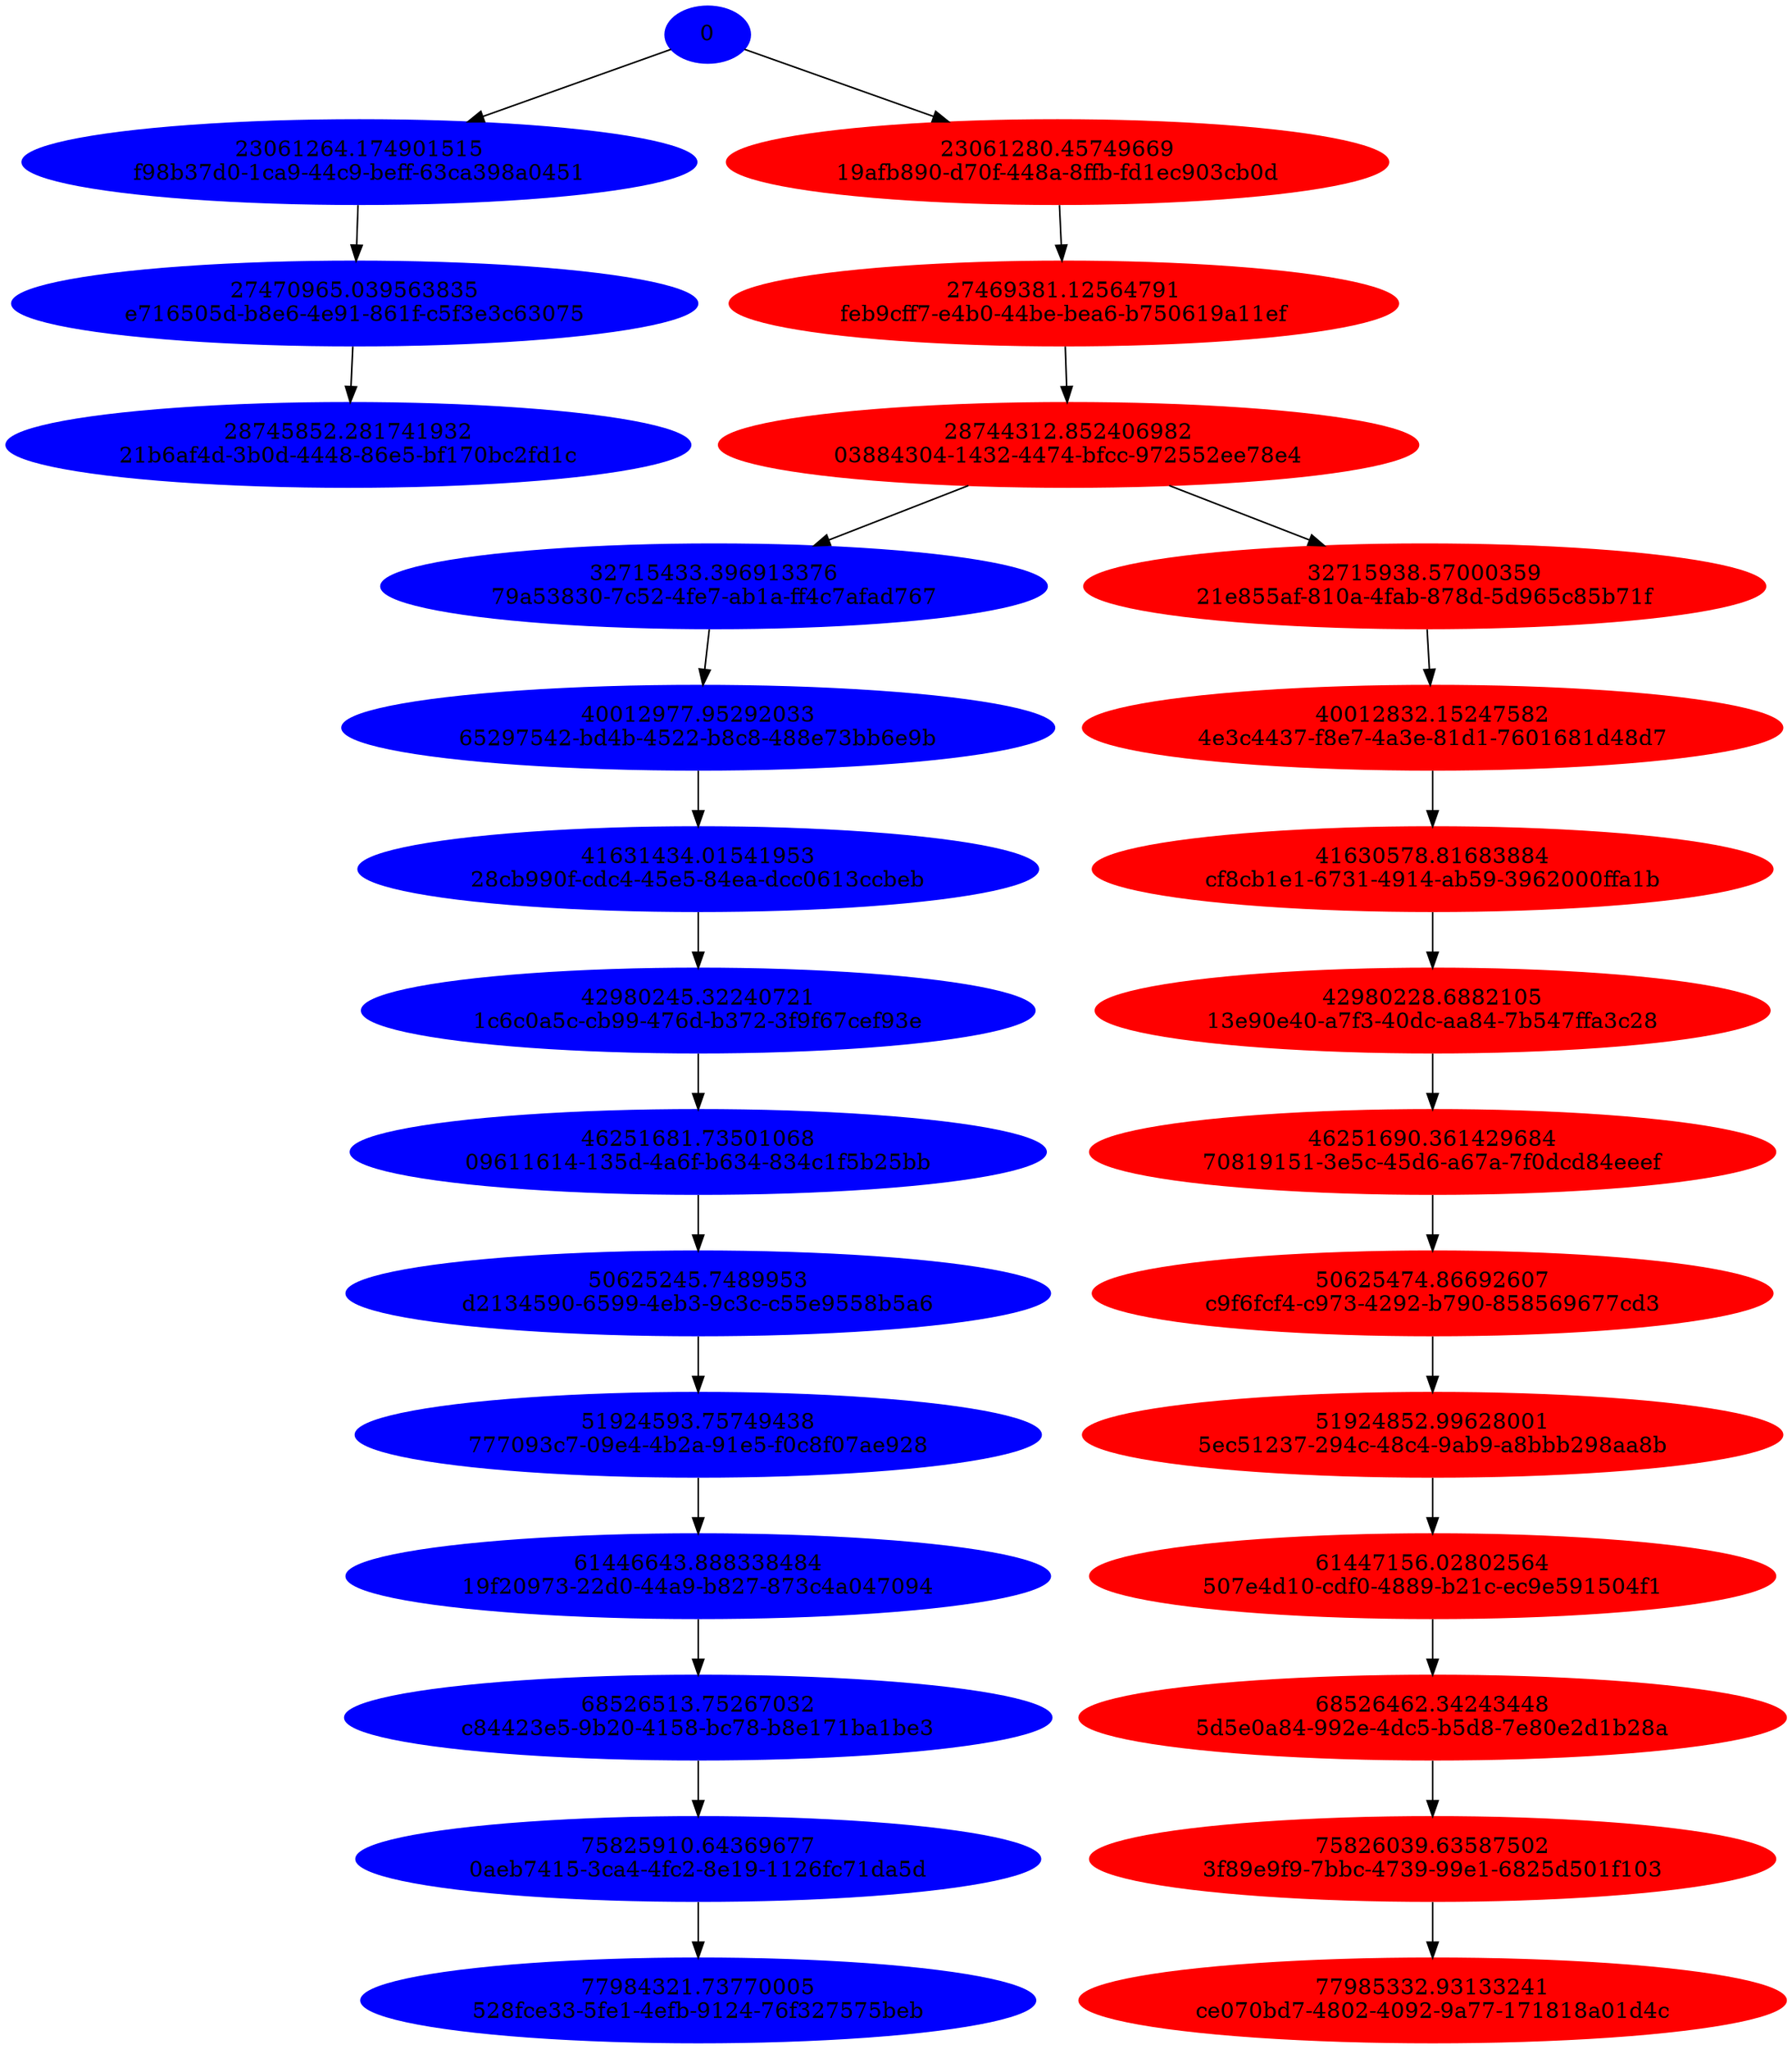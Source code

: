 // Tree
digraph {
	0 [label=0 color=blue style=filled]
	"f98b37d0-1ca9-44c9-beff-63ca398a0451" [label="23061264.174901515
f98b37d0-1ca9-44c9-beff-63ca398a0451" color=blue style=filled]
	"19afb890-d70f-448a-8ffb-fd1ec903cb0d" [label="23061280.45749669
19afb890-d70f-448a-8ffb-fd1ec903cb0d" color=red style=filled]
	"feb9cff7-e4b0-44be-bea6-b750619a11ef" [label="27469381.12564791
feb9cff7-e4b0-44be-bea6-b750619a11ef" color=red style=filled]
	"e716505d-b8e6-4e91-861f-c5f3e3c63075" [label="27470965.039563835
e716505d-b8e6-4e91-861f-c5f3e3c63075" color=blue style=filled]
	"03884304-1432-4474-bfcc-972552ee78e4" [label="28744312.852406982
03884304-1432-4474-bfcc-972552ee78e4" color=red style=filled]
	"21b6af4d-3b0d-4448-86e5-bf170bc2fd1c" [label="28745852.281741932
21b6af4d-3b0d-4448-86e5-bf170bc2fd1c" color=blue style=filled]
	"79a53830-7c52-4fe7-ab1a-ff4c7afad767" [label="32715433.396913376
79a53830-7c52-4fe7-ab1a-ff4c7afad767" color=blue style=filled]
	"21e855af-810a-4fab-878d-5d965c85b71f" [label="32715938.57000359
21e855af-810a-4fab-878d-5d965c85b71f" color=red style=filled]
	"4e3c4437-f8e7-4a3e-81d1-7601681d48d7" [label="40012832.15247582
4e3c4437-f8e7-4a3e-81d1-7601681d48d7" color=red style=filled]
	"65297542-bd4b-4522-b8c8-488e73bb6e9b" [label="40012977.95292033
65297542-bd4b-4522-b8c8-488e73bb6e9b" color=blue style=filled]
	"cf8cb1e1-6731-4914-ab59-3962000ffa1b" [label="41630578.81683884
cf8cb1e1-6731-4914-ab59-3962000ffa1b" color=red style=filled]
	"28cb990f-cdc4-45e5-84ea-dcc0613ccbeb" [label="41631434.01541953
28cb990f-cdc4-45e5-84ea-dcc0613ccbeb" color=blue style=filled]
	"13e90e40-a7f3-40dc-aa84-7b547ffa3c28" [label="42980228.6882105
13e90e40-a7f3-40dc-aa84-7b547ffa3c28" color=red style=filled]
	"1c6c0a5c-cb99-476d-b372-3f9f67cef93e" [label="42980245.32240721
1c6c0a5c-cb99-476d-b372-3f9f67cef93e" color=blue style=filled]
	"09611614-135d-4a6f-b634-834c1f5b25bb" [label="46251681.73501068
09611614-135d-4a6f-b634-834c1f5b25bb" color=blue style=filled]
	"70819151-3e5c-45d6-a67a-7f0dcd84eeef" [label="46251690.361429684
70819151-3e5c-45d6-a67a-7f0dcd84eeef" color=red style=filled]
	"d2134590-6599-4eb3-9c3c-c55e9558b5a6" [label="50625245.7489953
d2134590-6599-4eb3-9c3c-c55e9558b5a6" color=blue style=filled]
	"c9f6fcf4-c973-4292-b790-858569677cd3" [label="50625474.86692607
c9f6fcf4-c973-4292-b790-858569677cd3" color=red style=filled]
	"777093c7-09e4-4b2a-91e5-f0c8f07ae928" [label="51924593.75749438
777093c7-09e4-4b2a-91e5-f0c8f07ae928" color=blue style=filled]
	"5ec51237-294c-48c4-9ab9-a8bbb298aa8b" [label="51924852.99628001
5ec51237-294c-48c4-9ab9-a8bbb298aa8b" color=red style=filled]
	"19f20973-22d0-44a9-b827-873c4a047094" [label="61446643.888338484
19f20973-22d0-44a9-b827-873c4a047094" color=blue style=filled]
	"507e4d10-cdf0-4889-b21c-ec9e591504f1" [label="61447156.02802564
507e4d10-cdf0-4889-b21c-ec9e591504f1" color=red style=filled]
	"5d5e0a84-992e-4dc5-b5d8-7e80e2d1b28a" [label="68526462.34243448
5d5e0a84-992e-4dc5-b5d8-7e80e2d1b28a" color=red style=filled]
	"c84423e5-9b20-4158-bc78-b8e171ba1be3" [label="68526513.75267032
c84423e5-9b20-4158-bc78-b8e171ba1be3" color=blue style=filled]
	"0aeb7415-3ca4-4fc2-8e19-1126fc71da5d" [label="75825910.64369677
0aeb7415-3ca4-4fc2-8e19-1126fc71da5d" color=blue style=filled]
	"3f89e9f9-7bbc-4739-99e1-6825d501f103" [label="75826039.63587502
3f89e9f9-7bbc-4739-99e1-6825d501f103" color=red style=filled]
	"528fce33-5fe1-4efb-9124-76f327575beb" [label="77984321.73770005
528fce33-5fe1-4efb-9124-76f327575beb" color=blue style=filled]
	"ce070bd7-4802-4092-9a77-171818a01d4c" [label="77985332.93133241
ce070bd7-4802-4092-9a77-171818a01d4c" color=red style=filled]
	0 -> "f98b37d0-1ca9-44c9-beff-63ca398a0451"
	0 -> "19afb890-d70f-448a-8ffb-fd1ec903cb0d"
	"f98b37d0-1ca9-44c9-beff-63ca398a0451" -> "e716505d-b8e6-4e91-861f-c5f3e3c63075"
	"19afb890-d70f-448a-8ffb-fd1ec903cb0d" -> "feb9cff7-e4b0-44be-bea6-b750619a11ef"
	"feb9cff7-e4b0-44be-bea6-b750619a11ef" -> "03884304-1432-4474-bfcc-972552ee78e4"
	"e716505d-b8e6-4e91-861f-c5f3e3c63075" -> "21b6af4d-3b0d-4448-86e5-bf170bc2fd1c"
	"03884304-1432-4474-bfcc-972552ee78e4" -> "79a53830-7c52-4fe7-ab1a-ff4c7afad767"
	"03884304-1432-4474-bfcc-972552ee78e4" -> "21e855af-810a-4fab-878d-5d965c85b71f"
	"79a53830-7c52-4fe7-ab1a-ff4c7afad767" -> "65297542-bd4b-4522-b8c8-488e73bb6e9b"
	"21e855af-810a-4fab-878d-5d965c85b71f" -> "4e3c4437-f8e7-4a3e-81d1-7601681d48d7"
	"4e3c4437-f8e7-4a3e-81d1-7601681d48d7" -> "cf8cb1e1-6731-4914-ab59-3962000ffa1b"
	"65297542-bd4b-4522-b8c8-488e73bb6e9b" -> "28cb990f-cdc4-45e5-84ea-dcc0613ccbeb"
	"cf8cb1e1-6731-4914-ab59-3962000ffa1b" -> "13e90e40-a7f3-40dc-aa84-7b547ffa3c28"
	"28cb990f-cdc4-45e5-84ea-dcc0613ccbeb" -> "1c6c0a5c-cb99-476d-b372-3f9f67cef93e"
	"13e90e40-a7f3-40dc-aa84-7b547ffa3c28" -> "70819151-3e5c-45d6-a67a-7f0dcd84eeef"
	"1c6c0a5c-cb99-476d-b372-3f9f67cef93e" -> "09611614-135d-4a6f-b634-834c1f5b25bb"
	"09611614-135d-4a6f-b634-834c1f5b25bb" -> "d2134590-6599-4eb3-9c3c-c55e9558b5a6"
	"70819151-3e5c-45d6-a67a-7f0dcd84eeef" -> "c9f6fcf4-c973-4292-b790-858569677cd3"
	"d2134590-6599-4eb3-9c3c-c55e9558b5a6" -> "777093c7-09e4-4b2a-91e5-f0c8f07ae928"
	"c9f6fcf4-c973-4292-b790-858569677cd3" -> "5ec51237-294c-48c4-9ab9-a8bbb298aa8b"
	"777093c7-09e4-4b2a-91e5-f0c8f07ae928" -> "19f20973-22d0-44a9-b827-873c4a047094"
	"5ec51237-294c-48c4-9ab9-a8bbb298aa8b" -> "507e4d10-cdf0-4889-b21c-ec9e591504f1"
	"19f20973-22d0-44a9-b827-873c4a047094" -> "c84423e5-9b20-4158-bc78-b8e171ba1be3"
	"507e4d10-cdf0-4889-b21c-ec9e591504f1" -> "5d5e0a84-992e-4dc5-b5d8-7e80e2d1b28a"
	"5d5e0a84-992e-4dc5-b5d8-7e80e2d1b28a" -> "3f89e9f9-7bbc-4739-99e1-6825d501f103"
	"c84423e5-9b20-4158-bc78-b8e171ba1be3" -> "0aeb7415-3ca4-4fc2-8e19-1126fc71da5d"
	"0aeb7415-3ca4-4fc2-8e19-1126fc71da5d" -> "528fce33-5fe1-4efb-9124-76f327575beb"
	"3f89e9f9-7bbc-4739-99e1-6825d501f103" -> "ce070bd7-4802-4092-9a77-171818a01d4c"
}
